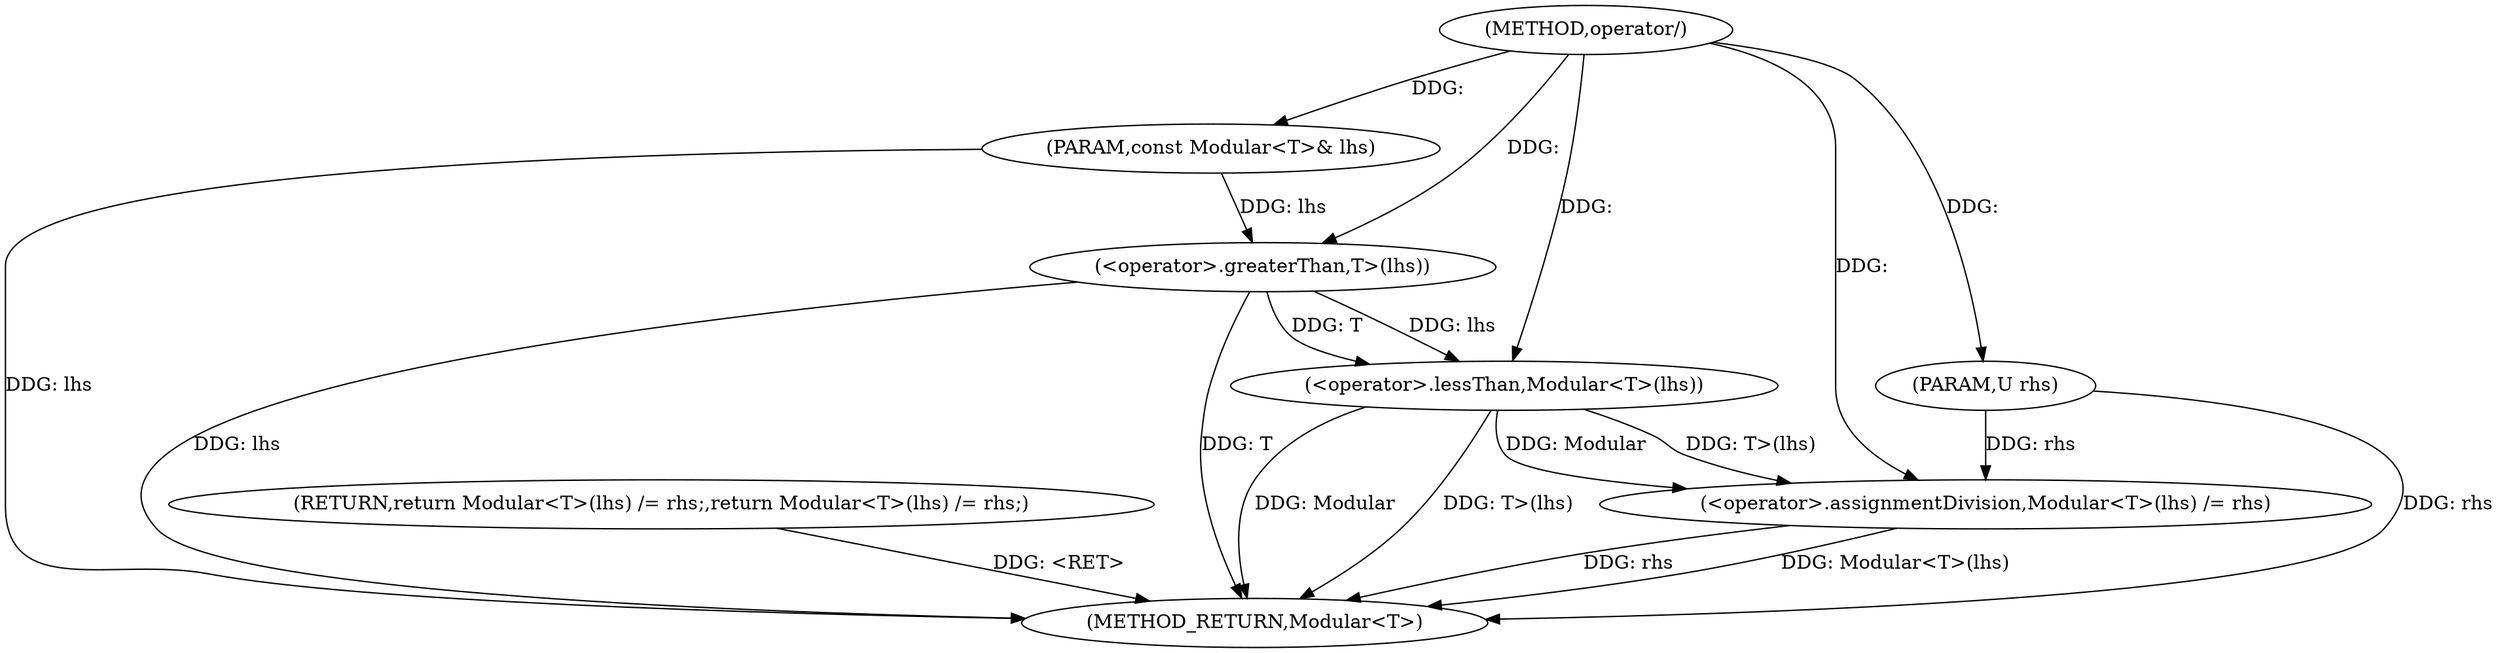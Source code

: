digraph "operator/" {  
"1000919" [label = "(METHOD,operator/)" ]
"1000931" [label = "(METHOD_RETURN,Modular<T>)" ]
"1000920" [label = "(PARAM,const Modular<T>& lhs)" ]
"1000921" [label = "(PARAM,U rhs)" ]
"1000923" [label = "(RETURN,return Modular<T>(lhs) /= rhs;,return Modular<T>(lhs) /= rhs;)" ]
"1000924" [label = "(<operator>.assignmentDivision,Modular<T>(lhs) /= rhs)" ]
"1000925" [label = "(<operator>.lessThan,Modular<T>(lhs))" ]
"1000927" [label = "(<operator>.greaterThan,T>(lhs))" ]
  "1000923" -> "1000931"  [ label = "DDG: <RET>"] 
  "1000920" -> "1000931"  [ label = "DDG: lhs"] 
  "1000921" -> "1000931"  [ label = "DDG: rhs"] 
  "1000927" -> "1000931"  [ label = "DDG: lhs"] 
  "1000925" -> "1000931"  [ label = "DDG: T>(lhs)"] 
  "1000924" -> "1000931"  [ label = "DDG: Modular<T>(lhs)"] 
  "1000924" -> "1000931"  [ label = "DDG: rhs"] 
  "1000925" -> "1000931"  [ label = "DDG: Modular"] 
  "1000927" -> "1000931"  [ label = "DDG: T"] 
  "1000919" -> "1000920"  [ label = "DDG: "] 
  "1000919" -> "1000921"  [ label = "DDG: "] 
  "1000921" -> "1000924"  [ label = "DDG: rhs"] 
  "1000919" -> "1000924"  [ label = "DDG: "] 
  "1000925" -> "1000924"  [ label = "DDG: T>(lhs)"] 
  "1000925" -> "1000924"  [ label = "DDG: Modular"] 
  "1000919" -> "1000925"  [ label = "DDG: "] 
  "1000927" -> "1000925"  [ label = "DDG: lhs"] 
  "1000927" -> "1000925"  [ label = "DDG: T"] 
  "1000919" -> "1000927"  [ label = "DDG: "] 
  "1000920" -> "1000927"  [ label = "DDG: lhs"] 
}
